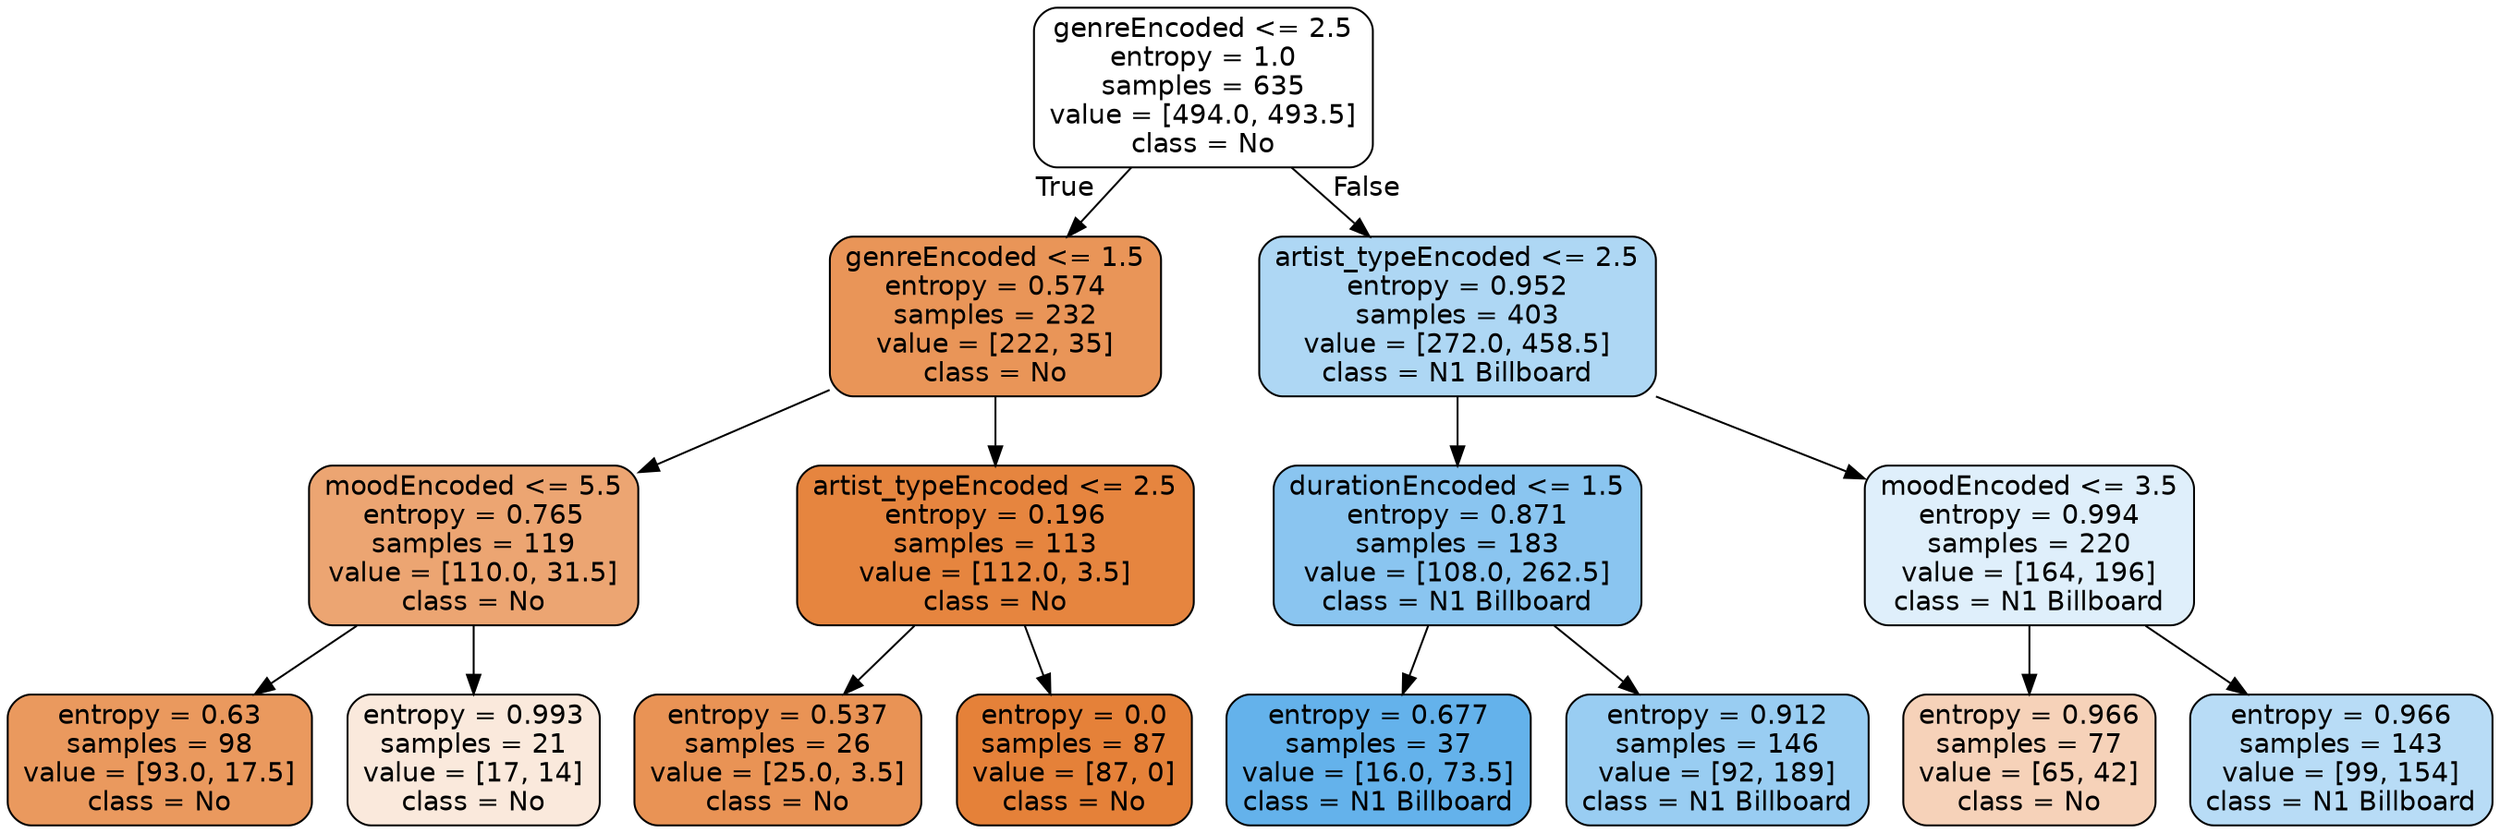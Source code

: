 digraph Tree {
node [shape=box, style="filled, rounded", color="black", fontname=helvetica] ;
edge [fontname=helvetica] ;
0 [label="genreEncoded <= 2.5\nentropy = 1.0\nsamples = 635\nvalue = [494.0, 493.5]\nclass = No", fillcolor="#ffffff"] ;
1 [label="genreEncoded <= 1.5\nentropy = 0.574\nsamples = 232\nvalue = [222, 35]\nclass = No", fillcolor="#e99558"] ;
0 -> 1 [labeldistance=2.5, labelangle=45, headlabel="True"] ;
2 [label="moodEncoded <= 5.5\nentropy = 0.765\nsamples = 119\nvalue = [110.0, 31.5]\nclass = No", fillcolor="#eca572"] ;
1 -> 2 ;
3 [label="entropy = 0.63\nsamples = 98\nvalue = [93.0, 17.5]\nclass = No", fillcolor="#ea995e"] ;
2 -> 3 ;
4 [label="entropy = 0.993\nsamples = 21\nvalue = [17, 14]\nclass = No", fillcolor="#fae9dc"] ;
2 -> 4 ;
5 [label="artist_typeEncoded <= 2.5\nentropy = 0.196\nsamples = 113\nvalue = [112.0, 3.5]\nclass = No", fillcolor="#e6853f"] ;
1 -> 5 ;
6 [label="entropy = 0.537\nsamples = 26\nvalue = [25.0, 3.5]\nclass = No", fillcolor="#e99355"] ;
5 -> 6 ;
7 [label="entropy = 0.0\nsamples = 87\nvalue = [87, 0]\nclass = No", fillcolor="#e58139"] ;
5 -> 7 ;
8 [label="artist_typeEncoded <= 2.5\nentropy = 0.952\nsamples = 403\nvalue = [272.0, 458.5]\nclass = N1 Billboard", fillcolor="#aed7f4"] ;
0 -> 8 [labeldistance=2.5, labelangle=-45, headlabel="False"] ;
9 [label="durationEncoded <= 1.5\nentropy = 0.871\nsamples = 183\nvalue = [108.0, 262.5]\nclass = N1 Billboard", fillcolor="#8ac5f0"] ;
8 -> 9 ;
10 [label="entropy = 0.677\nsamples = 37\nvalue = [16.0, 73.5]\nclass = N1 Billboard", fillcolor="#64b2eb"] ;
9 -> 10 ;
11 [label="entropy = 0.912\nsamples = 146\nvalue = [92, 189]\nclass = N1 Billboard", fillcolor="#99cdf2"] ;
9 -> 11 ;
12 [label="moodEncoded <= 3.5\nentropy = 0.994\nsamples = 220\nvalue = [164, 196]\nclass = N1 Billboard", fillcolor="#dfeffb"] ;
8 -> 12 ;
13 [label="entropy = 0.966\nsamples = 77\nvalue = [65, 42]\nclass = No", fillcolor="#f6d2b9"] ;
12 -> 13 ;
14 [label="entropy = 0.966\nsamples = 143\nvalue = [99, 154]\nclass = N1 Billboard", fillcolor="#b8dcf6"] ;
12 -> 14 ;
}